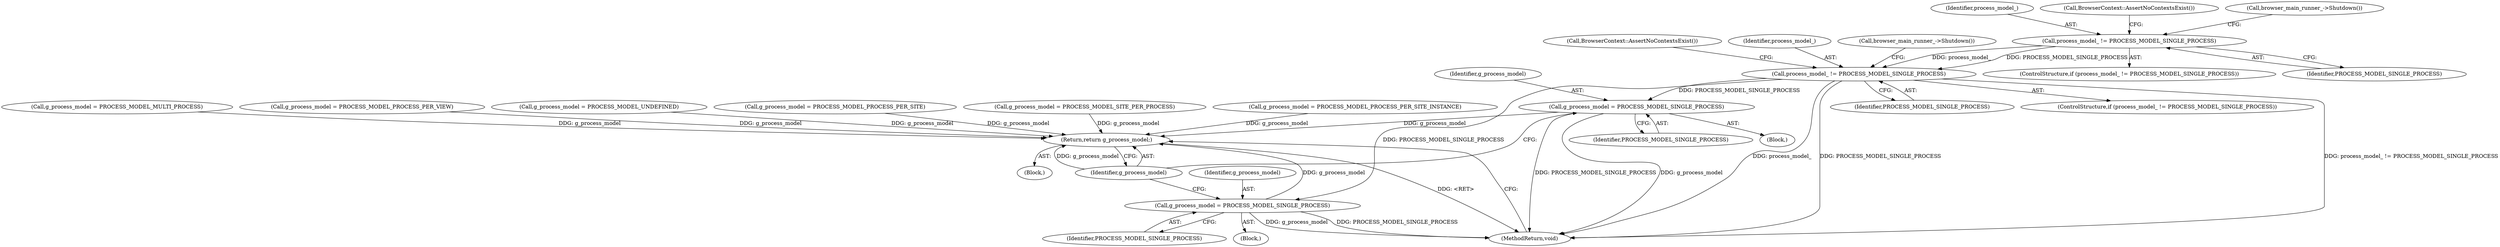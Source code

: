 digraph "1_launchpad_29014da83e5fc358d6bff0f574e9ed45e61a35ac_12@del" {
"1000115" [label="(Call,process_model_ != PROCESS_MODEL_SINGLE_PROCESS)"];
"1000123" [label="(Call,process_model_ != PROCESS_MODEL_SINGLE_PROCESS)"];
"1000167" [label="(Call,g_process_model = PROCESS_MODEL_SINGLE_PROCESS)"];
"1000243" [label="(Return,return g_process_model;)"];
"1000196" [label="(Call,g_process_model = PROCESS_MODEL_SINGLE_PROCESS)"];
"1000127" [label="(Call,BrowserContext::AssertNoContextsExist())"];
"1000169" [label="(Identifier,PROCESS_MODEL_SINGLE_PROCESS)"];
"1000196" [label="(Call,g_process_model = PROCESS_MODEL_SINGLE_PROCESS)"];
"1000243" [label="(Return,return g_process_model;)"];
"1000197" [label="(Identifier,g_process_model)"];
"1000223" [label="(Call,g_process_model = PROCESS_MODEL_PROCESS_PER_SITE)"];
"1000232" [label="(Call,g_process_model = PROCESS_MODEL_SITE_PER_PROCESS)"];
"1000124" [label="(Identifier,process_model_)"];
"1000125" [label="(Identifier,PROCESS_MODEL_SINGLE_PROCESS)"];
"1000205" [label="(Call,g_process_model = PROCESS_MODEL_PROCESS_PER_SITE_INSTANCE)"];
"1000195" [label="(Block,)"];
"1000166" [label="(Block,)"];
"1000116" [label="(Identifier,process_model_)"];
"1000167" [label="(Call,g_process_model = PROCESS_MODEL_SINGLE_PROCESS)"];
"1000115" [label="(Call,process_model_ != PROCESS_MODEL_SINGLE_PROCESS)"];
"1000187" [label="(Call,g_process_model = PROCESS_MODEL_MULTI_PROCESS)"];
"1000117" [label="(Identifier,PROCESS_MODEL_SINGLE_PROCESS)"];
"1000214" [label="(Call,g_process_model = PROCESS_MODEL_PROCESS_PER_VIEW)"];
"1000119" [label="(Call,BrowserContext::AssertNoContextsExist())"];
"1000122" [label="(ControlStructure,if (process_model_ != PROCESS_MODEL_SINGLE_PROCESS))"];
"1000138" [label="(Block,)"];
"1000120" [label="(Call,browser_main_runner_->Shutdown())"];
"1000250" [label="(MethodReturn,void)"];
"1000168" [label="(Identifier,g_process_model)"];
"1000114" [label="(ControlStructure,if (process_model_ != PROCESS_MODEL_SINGLE_PROCESS))"];
"1000244" [label="(Identifier,g_process_model)"];
"1000123" [label="(Call,process_model_ != PROCESS_MODEL_SINGLE_PROCESS)"];
"1000128" [label="(Call,browser_main_runner_->Shutdown())"];
"1000198" [label="(Identifier,PROCESS_MODEL_SINGLE_PROCESS)"];
"1000144" [label="(Call,g_process_model = PROCESS_MODEL_UNDEFINED)"];
"1000115" -> "1000114"  [label="AST: "];
"1000115" -> "1000117"  [label="CFG: "];
"1000116" -> "1000115"  [label="AST: "];
"1000117" -> "1000115"  [label="AST: "];
"1000119" -> "1000115"  [label="CFG: "];
"1000120" -> "1000115"  [label="CFG: "];
"1000115" -> "1000123"  [label="DDG: process_model_"];
"1000115" -> "1000123"  [label="DDG: PROCESS_MODEL_SINGLE_PROCESS"];
"1000123" -> "1000122"  [label="AST: "];
"1000123" -> "1000125"  [label="CFG: "];
"1000124" -> "1000123"  [label="AST: "];
"1000125" -> "1000123"  [label="AST: "];
"1000127" -> "1000123"  [label="CFG: "];
"1000128" -> "1000123"  [label="CFG: "];
"1000123" -> "1000250"  [label="DDG: PROCESS_MODEL_SINGLE_PROCESS"];
"1000123" -> "1000250"  [label="DDG: process_model_ != PROCESS_MODEL_SINGLE_PROCESS"];
"1000123" -> "1000250"  [label="DDG: process_model_"];
"1000123" -> "1000167"  [label="DDG: PROCESS_MODEL_SINGLE_PROCESS"];
"1000123" -> "1000196"  [label="DDG: PROCESS_MODEL_SINGLE_PROCESS"];
"1000167" -> "1000166"  [label="AST: "];
"1000167" -> "1000169"  [label="CFG: "];
"1000168" -> "1000167"  [label="AST: "];
"1000169" -> "1000167"  [label="AST: "];
"1000244" -> "1000167"  [label="CFG: "];
"1000167" -> "1000250"  [label="DDG: PROCESS_MODEL_SINGLE_PROCESS"];
"1000167" -> "1000250"  [label="DDG: g_process_model"];
"1000167" -> "1000243"  [label="DDG: g_process_model"];
"1000243" -> "1000138"  [label="AST: "];
"1000243" -> "1000244"  [label="CFG: "];
"1000244" -> "1000243"  [label="AST: "];
"1000250" -> "1000243"  [label="CFG: "];
"1000243" -> "1000250"  [label="DDG: <RET>"];
"1000244" -> "1000243"  [label="DDG: g_process_model"];
"1000187" -> "1000243"  [label="DDG: g_process_model"];
"1000232" -> "1000243"  [label="DDG: g_process_model"];
"1000205" -> "1000243"  [label="DDG: g_process_model"];
"1000196" -> "1000243"  [label="DDG: g_process_model"];
"1000144" -> "1000243"  [label="DDG: g_process_model"];
"1000214" -> "1000243"  [label="DDG: g_process_model"];
"1000223" -> "1000243"  [label="DDG: g_process_model"];
"1000196" -> "1000195"  [label="AST: "];
"1000196" -> "1000198"  [label="CFG: "];
"1000197" -> "1000196"  [label="AST: "];
"1000198" -> "1000196"  [label="AST: "];
"1000244" -> "1000196"  [label="CFG: "];
"1000196" -> "1000250"  [label="DDG: g_process_model"];
"1000196" -> "1000250"  [label="DDG: PROCESS_MODEL_SINGLE_PROCESS"];
}
